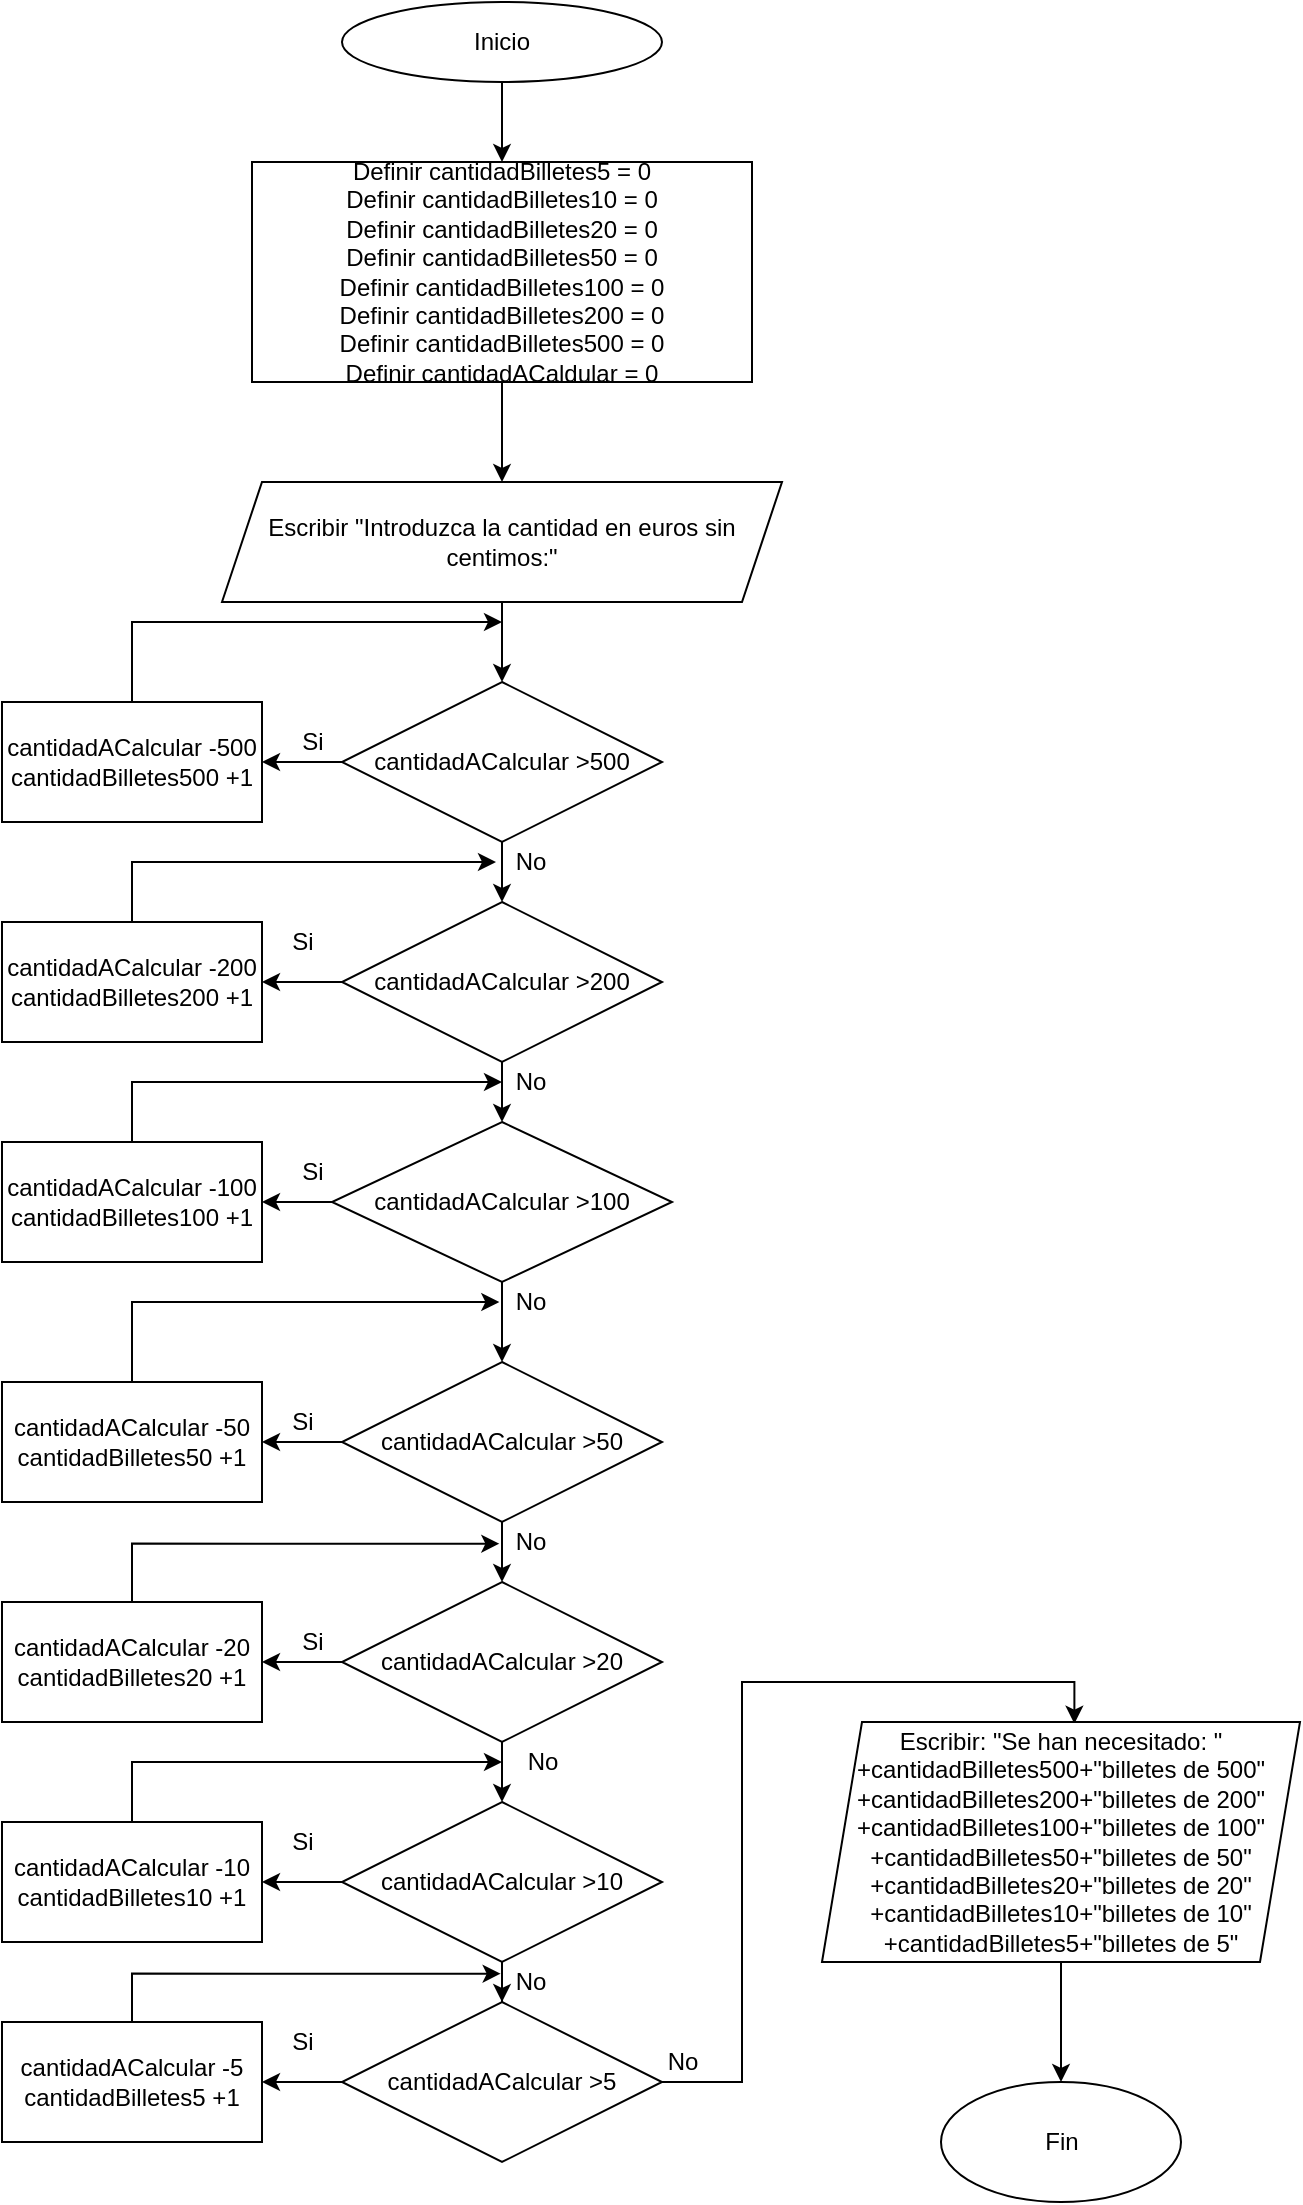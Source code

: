 <mxfile version="15.4.0" type="device"><diagram id="b1jDFB_mSTVnZr1BFeUF" name="Página-1"><mxGraphModel dx="1718" dy="685" grid="1" gridSize="10" guides="1" tooltips="1" connect="1" arrows="1" fold="1" page="1" pageScale="1" pageWidth="827" pageHeight="1169" math="0" shadow="0"><root><mxCell id="0"/><mxCell id="1" parent="0"/><mxCell id="JPNevl3aJSg2u27F5pfT-3" value="" style="edgeStyle=orthogonalEdgeStyle;rounded=0;orthogonalLoop=1;jettySize=auto;html=1;" edge="1" parent="1" source="JPNevl3aJSg2u27F5pfT-1" target="JPNevl3aJSg2u27F5pfT-2"><mxGeometry relative="1" as="geometry"/></mxCell><mxCell id="JPNevl3aJSg2u27F5pfT-1" value="Inicio" style="ellipse;whiteSpace=wrap;html=1;" vertex="1" parent="1"><mxGeometry x="320" width="160" height="40" as="geometry"/></mxCell><mxCell id="JPNevl3aJSg2u27F5pfT-6" value="" style="edgeStyle=orthogonalEdgeStyle;rounded=0;orthogonalLoop=1;jettySize=auto;html=1;" edge="1" parent="1" source="JPNevl3aJSg2u27F5pfT-2" target="JPNevl3aJSg2u27F5pfT-5"><mxGeometry relative="1" as="geometry"/></mxCell><mxCell id="JPNevl3aJSg2u27F5pfT-2" value="Definir cantidadBilletes5 = 0&lt;br&gt;Definir cantidadBilletes10 = 0&lt;br&gt;Definir cantidadBilletes20 = 0&lt;br&gt;Definir cantidadBilletes50 = 0&lt;br&gt;Definir cantidadBilletes100 = 0&lt;br&gt;Definir cantidadBilletes200 = 0&lt;br&gt;Definir cantidadBilletes500 = 0&lt;br&gt;Definir cantidadACaldular = 0" style="rounded=0;whiteSpace=wrap;html=1;" vertex="1" parent="1"><mxGeometry x="275" y="80" width="250" height="110" as="geometry"/></mxCell><mxCell id="JPNevl3aJSg2u27F5pfT-8" value="" style="edgeStyle=orthogonalEdgeStyle;rounded=0;orthogonalLoop=1;jettySize=auto;html=1;" edge="1" parent="1" source="JPNevl3aJSg2u27F5pfT-5" target="JPNevl3aJSg2u27F5pfT-7"><mxGeometry relative="1" as="geometry"/></mxCell><mxCell id="JPNevl3aJSg2u27F5pfT-5" value="Escribir &quot;Introduzca la cantidad en euros sin centimos:&quot;" style="shape=parallelogram;perimeter=parallelogramPerimeter;whiteSpace=wrap;html=1;fixedSize=1;" vertex="1" parent="1"><mxGeometry x="260" y="240" width="280" height="60" as="geometry"/></mxCell><mxCell id="JPNevl3aJSg2u27F5pfT-10" value="" style="edgeStyle=orthogonalEdgeStyle;rounded=0;orthogonalLoop=1;jettySize=auto;html=1;" edge="1" parent="1" source="JPNevl3aJSg2u27F5pfT-7" target="JPNevl3aJSg2u27F5pfT-9"><mxGeometry relative="1" as="geometry"/></mxCell><mxCell id="JPNevl3aJSg2u27F5pfT-13" value="" style="edgeStyle=orthogonalEdgeStyle;rounded=0;orthogonalLoop=1;jettySize=auto;html=1;" edge="1" parent="1" source="JPNevl3aJSg2u27F5pfT-7" target="JPNevl3aJSg2u27F5pfT-12"><mxGeometry relative="1" as="geometry"/></mxCell><mxCell id="JPNevl3aJSg2u27F5pfT-7" value="cantidadACalcular &amp;gt;500" style="rhombus;whiteSpace=wrap;html=1;" vertex="1" parent="1"><mxGeometry x="320" y="340" width="160" height="80" as="geometry"/></mxCell><mxCell id="JPNevl3aJSg2u27F5pfT-11" style="edgeStyle=orthogonalEdgeStyle;rounded=0;orthogonalLoop=1;jettySize=auto;html=1;exitX=0.5;exitY=0;exitDx=0;exitDy=0;" edge="1" parent="1" source="JPNevl3aJSg2u27F5pfT-9"><mxGeometry relative="1" as="geometry"><mxPoint x="400" y="310" as="targetPoint"/><Array as="points"><mxPoint x="215" y="310"/></Array></mxGeometry></mxCell><mxCell id="JPNevl3aJSg2u27F5pfT-9" value="cantidadACalcular -500&lt;br&gt;cantidadBilletes500 +1" style="whiteSpace=wrap;html=1;" vertex="1" parent="1"><mxGeometry x="150" y="350" width="130" height="60" as="geometry"/></mxCell><mxCell id="JPNevl3aJSg2u27F5pfT-19" value="" style="edgeStyle=orthogonalEdgeStyle;rounded=0;orthogonalLoop=1;jettySize=auto;html=1;" edge="1" parent="1" source="JPNevl3aJSg2u27F5pfT-12" target="JPNevl3aJSg2u27F5pfT-17"><mxGeometry relative="1" as="geometry"/></mxCell><mxCell id="JPNevl3aJSg2u27F5pfT-24" value="" style="edgeStyle=orthogonalEdgeStyle;rounded=0;orthogonalLoop=1;jettySize=auto;html=1;" edge="1" parent="1" source="JPNevl3aJSg2u27F5pfT-12" target="JPNevl3aJSg2u27F5pfT-21"><mxGeometry relative="1" as="geometry"/></mxCell><mxCell id="JPNevl3aJSg2u27F5pfT-12" value="&lt;span&gt;cantidadACalcular &amp;gt;200&lt;/span&gt;" style="rhombus;whiteSpace=wrap;html=1;" vertex="1" parent="1"><mxGeometry x="320" y="450" width="160" height="80" as="geometry"/></mxCell><mxCell id="JPNevl3aJSg2u27F5pfT-14" value="Si" style="text;html=1;align=center;verticalAlign=middle;resizable=0;points=[];autosize=1;strokeColor=none;fillColor=none;" vertex="1" parent="1"><mxGeometry x="290" y="360" width="30" height="20" as="geometry"/></mxCell><mxCell id="JPNevl3aJSg2u27F5pfT-15" value="No" style="text;html=1;align=center;verticalAlign=middle;resizable=0;points=[];autosize=1;strokeColor=none;fillColor=none;" vertex="1" parent="1"><mxGeometry x="399" y="420" width="30" height="20" as="geometry"/></mxCell><mxCell id="JPNevl3aJSg2u27F5pfT-18" style="edgeStyle=orthogonalEdgeStyle;rounded=0;orthogonalLoop=1;jettySize=auto;html=1;exitX=0.5;exitY=0;exitDx=0;exitDy=0;" edge="1" parent="1" source="JPNevl3aJSg2u27F5pfT-17"><mxGeometry relative="1" as="geometry"><mxPoint x="397" y="430" as="targetPoint"/><Array as="points"><mxPoint x="215" y="430"/><mxPoint x="397" y="430"/></Array></mxGeometry></mxCell><mxCell id="JPNevl3aJSg2u27F5pfT-17" value="cantidadACalcular -200&lt;br&gt;cantidadBilletes200 +1" style="whiteSpace=wrap;html=1;" vertex="1" parent="1"><mxGeometry x="150" y="460" width="130" height="60" as="geometry"/></mxCell><mxCell id="JPNevl3aJSg2u27F5pfT-20" value="Si" style="text;html=1;align=center;verticalAlign=middle;resizable=0;points=[];autosize=1;strokeColor=none;fillColor=none;" vertex="1" parent="1"><mxGeometry x="285" y="460" width="30" height="20" as="geometry"/></mxCell><mxCell id="JPNevl3aJSg2u27F5pfT-27" value="" style="edgeStyle=orthogonalEdgeStyle;rounded=0;orthogonalLoop=1;jettySize=auto;html=1;" edge="1" parent="1" source="JPNevl3aJSg2u27F5pfT-21" target="JPNevl3aJSg2u27F5pfT-26"><mxGeometry relative="1" as="geometry"/></mxCell><mxCell id="JPNevl3aJSg2u27F5pfT-32" value="" style="edgeStyle=orthogonalEdgeStyle;rounded=0;orthogonalLoop=1;jettySize=auto;html=1;" edge="1" parent="1" source="JPNevl3aJSg2u27F5pfT-21" target="JPNevl3aJSg2u27F5pfT-30"><mxGeometry relative="1" as="geometry"/></mxCell><mxCell id="JPNevl3aJSg2u27F5pfT-21" value="&lt;span&gt;cantidadACalcular &amp;gt;100&lt;/span&gt;" style="rhombus;whiteSpace=wrap;html=1;" vertex="1" parent="1"><mxGeometry x="315" y="560" width="170" height="80" as="geometry"/></mxCell><mxCell id="JPNevl3aJSg2u27F5pfT-25" value="No" style="text;html=1;align=center;verticalAlign=middle;resizable=0;points=[];autosize=1;strokeColor=none;fillColor=none;" vertex="1" parent="1"><mxGeometry x="399" y="530" width="30" height="20" as="geometry"/></mxCell><mxCell id="JPNevl3aJSg2u27F5pfT-29" value="" style="edgeStyle=orthogonalEdgeStyle;rounded=0;orthogonalLoop=1;jettySize=auto;html=1;exitX=0.5;exitY=0;exitDx=0;exitDy=0;" edge="1" parent="1" source="JPNevl3aJSg2u27F5pfT-26"><mxGeometry relative="1" as="geometry"><mxPoint x="400" y="540" as="targetPoint"/><Array as="points"><mxPoint x="215" y="540"/></Array></mxGeometry></mxCell><mxCell id="JPNevl3aJSg2u27F5pfT-26" value="cantidadACalcular -100&lt;br&gt;cantidadBilletes100 +1" style="whiteSpace=wrap;html=1;" vertex="1" parent="1"><mxGeometry x="150" y="570" width="130" height="60" as="geometry"/></mxCell><mxCell id="JPNevl3aJSg2u27F5pfT-28" value="Si" style="text;html=1;align=center;verticalAlign=middle;resizable=0;points=[];autosize=1;strokeColor=none;fillColor=none;" vertex="1" parent="1"><mxGeometry x="290" y="575" width="30" height="20" as="geometry"/></mxCell><mxCell id="JPNevl3aJSg2u27F5pfT-35" value="" style="edgeStyle=orthogonalEdgeStyle;rounded=0;orthogonalLoop=1;jettySize=auto;html=1;" edge="1" parent="1" source="JPNevl3aJSg2u27F5pfT-30" target="JPNevl3aJSg2u27F5pfT-34"><mxGeometry relative="1" as="geometry"/></mxCell><mxCell id="JPNevl3aJSg2u27F5pfT-39" value="" style="edgeStyle=orthogonalEdgeStyle;rounded=0;orthogonalLoop=1;jettySize=auto;html=1;" edge="1" parent="1" source="JPNevl3aJSg2u27F5pfT-30" target="JPNevl3aJSg2u27F5pfT-38"><mxGeometry relative="1" as="geometry"/></mxCell><mxCell id="JPNevl3aJSg2u27F5pfT-30" value="&lt;span&gt;cantidadACalcular &amp;gt;50&lt;/span&gt;" style="rhombus;whiteSpace=wrap;html=1;" vertex="1" parent="1"><mxGeometry x="320" y="680" width="160" height="80" as="geometry"/></mxCell><mxCell id="JPNevl3aJSg2u27F5pfT-33" value="No" style="text;html=1;align=center;verticalAlign=middle;resizable=0;points=[];autosize=1;strokeColor=none;fillColor=none;" vertex="1" parent="1"><mxGeometry x="399" y="640" width="30" height="20" as="geometry"/></mxCell><mxCell id="JPNevl3aJSg2u27F5pfT-37" style="edgeStyle=orthogonalEdgeStyle;rounded=0;orthogonalLoop=1;jettySize=auto;html=1;exitX=0.5;exitY=0;exitDx=0;exitDy=0;entryX=-0.011;entryY=0.5;entryDx=0;entryDy=0;entryPerimeter=0;" edge="1" parent="1" source="JPNevl3aJSg2u27F5pfT-34" target="JPNevl3aJSg2u27F5pfT-33"><mxGeometry relative="1" as="geometry"/></mxCell><mxCell id="JPNevl3aJSg2u27F5pfT-34" value="cantidadACalcular -50&lt;br&gt;cantidadBilletes50 +1" style="whiteSpace=wrap;html=1;" vertex="1" parent="1"><mxGeometry x="150" y="690" width="130" height="60" as="geometry"/></mxCell><mxCell id="JPNevl3aJSg2u27F5pfT-36" value="Si" style="text;html=1;align=center;verticalAlign=middle;resizable=0;points=[];autosize=1;strokeColor=none;fillColor=none;" vertex="1" parent="1"><mxGeometry x="285" y="700" width="30" height="20" as="geometry"/></mxCell><mxCell id="JPNevl3aJSg2u27F5pfT-42" value="" style="edgeStyle=orthogonalEdgeStyle;rounded=0;orthogonalLoop=1;jettySize=auto;html=1;" edge="1" parent="1" source="JPNevl3aJSg2u27F5pfT-38" target="JPNevl3aJSg2u27F5pfT-41"><mxGeometry relative="1" as="geometry"/></mxCell><mxCell id="JPNevl3aJSg2u27F5pfT-47" value="" style="edgeStyle=orthogonalEdgeStyle;rounded=0;orthogonalLoop=1;jettySize=auto;html=1;" edge="1" parent="1" source="JPNevl3aJSg2u27F5pfT-38" target="JPNevl3aJSg2u27F5pfT-45"><mxGeometry relative="1" as="geometry"/></mxCell><mxCell id="JPNevl3aJSg2u27F5pfT-38" value="&lt;span&gt;cantidadACalcular &amp;gt;20&lt;/span&gt;" style="rhombus;whiteSpace=wrap;html=1;" vertex="1" parent="1"><mxGeometry x="320" y="790" width="160" height="80" as="geometry"/></mxCell><mxCell id="JPNevl3aJSg2u27F5pfT-40" value="No" style="text;html=1;align=center;verticalAlign=middle;resizable=0;points=[];autosize=1;strokeColor=none;fillColor=none;" vertex="1" parent="1"><mxGeometry x="399" y="760" width="30" height="20" as="geometry"/></mxCell><mxCell id="JPNevl3aJSg2u27F5pfT-44" style="edgeStyle=orthogonalEdgeStyle;rounded=0;orthogonalLoop=1;jettySize=auto;html=1;exitX=0.5;exitY=0;exitDx=0;exitDy=0;entryX=-0.011;entryY=0.542;entryDx=0;entryDy=0;entryPerimeter=0;" edge="1" parent="1" source="JPNevl3aJSg2u27F5pfT-41" target="JPNevl3aJSg2u27F5pfT-40"><mxGeometry relative="1" as="geometry"><mxPoint x="215.333" y="770" as="targetPoint"/></mxGeometry></mxCell><mxCell id="JPNevl3aJSg2u27F5pfT-41" value="cantidadACalcular -20&lt;br&gt;cantidadBilletes20 +1" style="whiteSpace=wrap;html=1;" vertex="1" parent="1"><mxGeometry x="150" y="800" width="130" height="60" as="geometry"/></mxCell><mxCell id="JPNevl3aJSg2u27F5pfT-43" value="Si" style="text;html=1;align=center;verticalAlign=middle;resizable=0;points=[];autosize=1;strokeColor=none;fillColor=none;" vertex="1" parent="1"><mxGeometry x="290" y="810" width="30" height="20" as="geometry"/></mxCell><mxCell id="JPNevl3aJSg2u27F5pfT-50" value="" style="edgeStyle=orthogonalEdgeStyle;rounded=0;orthogonalLoop=1;jettySize=auto;html=1;" edge="1" parent="1" source="JPNevl3aJSg2u27F5pfT-45" target="JPNevl3aJSg2u27F5pfT-49"><mxGeometry relative="1" as="geometry"/></mxCell><mxCell id="JPNevl3aJSg2u27F5pfT-53" value="" style="edgeStyle=orthogonalEdgeStyle;rounded=0;orthogonalLoop=1;jettySize=auto;html=1;" edge="1" parent="1" source="JPNevl3aJSg2u27F5pfT-45" target="JPNevl3aJSg2u27F5pfT-52"><mxGeometry relative="1" as="geometry"/></mxCell><mxCell id="JPNevl3aJSg2u27F5pfT-45" value="cantidadACalcular &amp;gt;10" style="rhombus;whiteSpace=wrap;html=1;" vertex="1" parent="1"><mxGeometry x="320" y="900" width="160" height="80" as="geometry"/></mxCell><mxCell id="JPNevl3aJSg2u27F5pfT-48" value="No" style="text;html=1;align=center;verticalAlign=middle;resizable=0;points=[];autosize=1;strokeColor=none;fillColor=none;" vertex="1" parent="1"><mxGeometry x="405" y="870" width="30" height="20" as="geometry"/></mxCell><mxCell id="JPNevl3aJSg2u27F5pfT-51" style="edgeStyle=orthogonalEdgeStyle;rounded=0;orthogonalLoop=1;jettySize=auto;html=1;" edge="1" parent="1" source="JPNevl3aJSg2u27F5pfT-49"><mxGeometry relative="1" as="geometry"><mxPoint x="400" y="880" as="targetPoint"/><Array as="points"><mxPoint x="215" y="880"/></Array></mxGeometry></mxCell><mxCell id="JPNevl3aJSg2u27F5pfT-49" value="cantidadACalcular -10&lt;br&gt;cantidadBilletes10 +1" style="whiteSpace=wrap;html=1;" vertex="1" parent="1"><mxGeometry x="150" y="910" width="130" height="60" as="geometry"/></mxCell><mxCell id="JPNevl3aJSg2u27F5pfT-56" value="" style="edgeStyle=orthogonalEdgeStyle;rounded=0;orthogonalLoop=1;jettySize=auto;html=1;" edge="1" parent="1" source="JPNevl3aJSg2u27F5pfT-52" target="JPNevl3aJSg2u27F5pfT-55"><mxGeometry relative="1" as="geometry"/></mxCell><mxCell id="JPNevl3aJSg2u27F5pfT-62" style="edgeStyle=orthogonalEdgeStyle;rounded=0;orthogonalLoop=1;jettySize=auto;html=1;entryX=0.528;entryY=0.007;entryDx=0;entryDy=0;entryPerimeter=0;" edge="1" parent="1" source="JPNevl3aJSg2u27F5pfT-52" target="JPNevl3aJSg2u27F5pfT-60"><mxGeometry relative="1" as="geometry"/></mxCell><mxCell id="JPNevl3aJSg2u27F5pfT-52" value="&lt;span&gt;cantidadACalcular &amp;gt;5&lt;/span&gt;" style="rhombus;whiteSpace=wrap;html=1;" vertex="1" parent="1"><mxGeometry x="320" y="1000" width="160" height="80" as="geometry"/></mxCell><mxCell id="JPNevl3aJSg2u27F5pfT-54" value="No" style="text;html=1;align=center;verticalAlign=middle;resizable=0;points=[];autosize=1;strokeColor=none;fillColor=none;" vertex="1" parent="1"><mxGeometry x="399" y="980" width="30" height="20" as="geometry"/></mxCell><mxCell id="JPNevl3aJSg2u27F5pfT-59" style="edgeStyle=orthogonalEdgeStyle;rounded=0;orthogonalLoop=1;jettySize=auto;html=1;exitX=0.5;exitY=0;exitDx=0;exitDy=0;entryX=0.011;entryY=0.292;entryDx=0;entryDy=0;entryPerimeter=0;" edge="1" parent="1" source="JPNevl3aJSg2u27F5pfT-55" target="JPNevl3aJSg2u27F5pfT-54"><mxGeometry relative="1" as="geometry"/></mxCell><mxCell id="JPNevl3aJSg2u27F5pfT-55" value="cantidadACalcular -5&lt;br&gt;cantidadBilletes5 +1" style="whiteSpace=wrap;html=1;" vertex="1" parent="1"><mxGeometry x="150" y="1010" width="130" height="60" as="geometry"/></mxCell><mxCell id="JPNevl3aJSg2u27F5pfT-57" value="Si" style="text;html=1;align=center;verticalAlign=middle;resizable=0;points=[];autosize=1;strokeColor=none;fillColor=none;" vertex="1" parent="1"><mxGeometry x="285" y="1010" width="30" height="20" as="geometry"/></mxCell><mxCell id="JPNevl3aJSg2u27F5pfT-58" value="Si" style="text;html=1;align=center;verticalAlign=middle;resizable=0;points=[];autosize=1;strokeColor=none;fillColor=none;" vertex="1" parent="1"><mxGeometry x="285" y="910" width="30" height="20" as="geometry"/></mxCell><mxCell id="JPNevl3aJSg2u27F5pfT-65" value="" style="edgeStyle=orthogonalEdgeStyle;rounded=0;orthogonalLoop=1;jettySize=auto;html=1;" edge="1" parent="1" source="JPNevl3aJSg2u27F5pfT-60" target="JPNevl3aJSg2u27F5pfT-61"><mxGeometry relative="1" as="geometry"/></mxCell><mxCell id="JPNevl3aJSg2u27F5pfT-60" value="Escribir: &quot;Se han necesitado: &quot;&lt;br&gt;+cantidadBilletes500+&quot;billetes de 500&quot;&lt;br&gt;+cantidadBilletes200+&quot;billetes de 200&quot;&lt;br&gt;+cantidadBilletes100+&quot;billetes de 100&quot;&lt;br&gt;+cantidadBilletes50+&quot;billetes de 50&quot;&lt;br&gt;+cantidadBilletes20+&quot;billetes de 20&quot;&lt;br&gt;+cantidadBilletes10+&quot;billetes de 10&quot;&lt;br&gt;+cantidadBilletes5+&quot;billetes de 5&quot;" style="shape=parallelogram;perimeter=parallelogramPerimeter;whiteSpace=wrap;html=1;fixedSize=1;" vertex="1" parent="1"><mxGeometry x="560" y="860" width="239" height="120" as="geometry"/></mxCell><mxCell id="JPNevl3aJSg2u27F5pfT-61" value="Fin" style="ellipse;whiteSpace=wrap;html=1;" vertex="1" parent="1"><mxGeometry x="619.5" y="1040" width="120" height="60" as="geometry"/></mxCell><mxCell id="JPNevl3aJSg2u27F5pfT-63" value="No" style="text;html=1;align=center;verticalAlign=middle;resizable=0;points=[];autosize=1;strokeColor=none;fillColor=none;" vertex="1" parent="1"><mxGeometry x="475" y="1020" width="30" height="20" as="geometry"/></mxCell></root></mxGraphModel></diagram></mxfile>